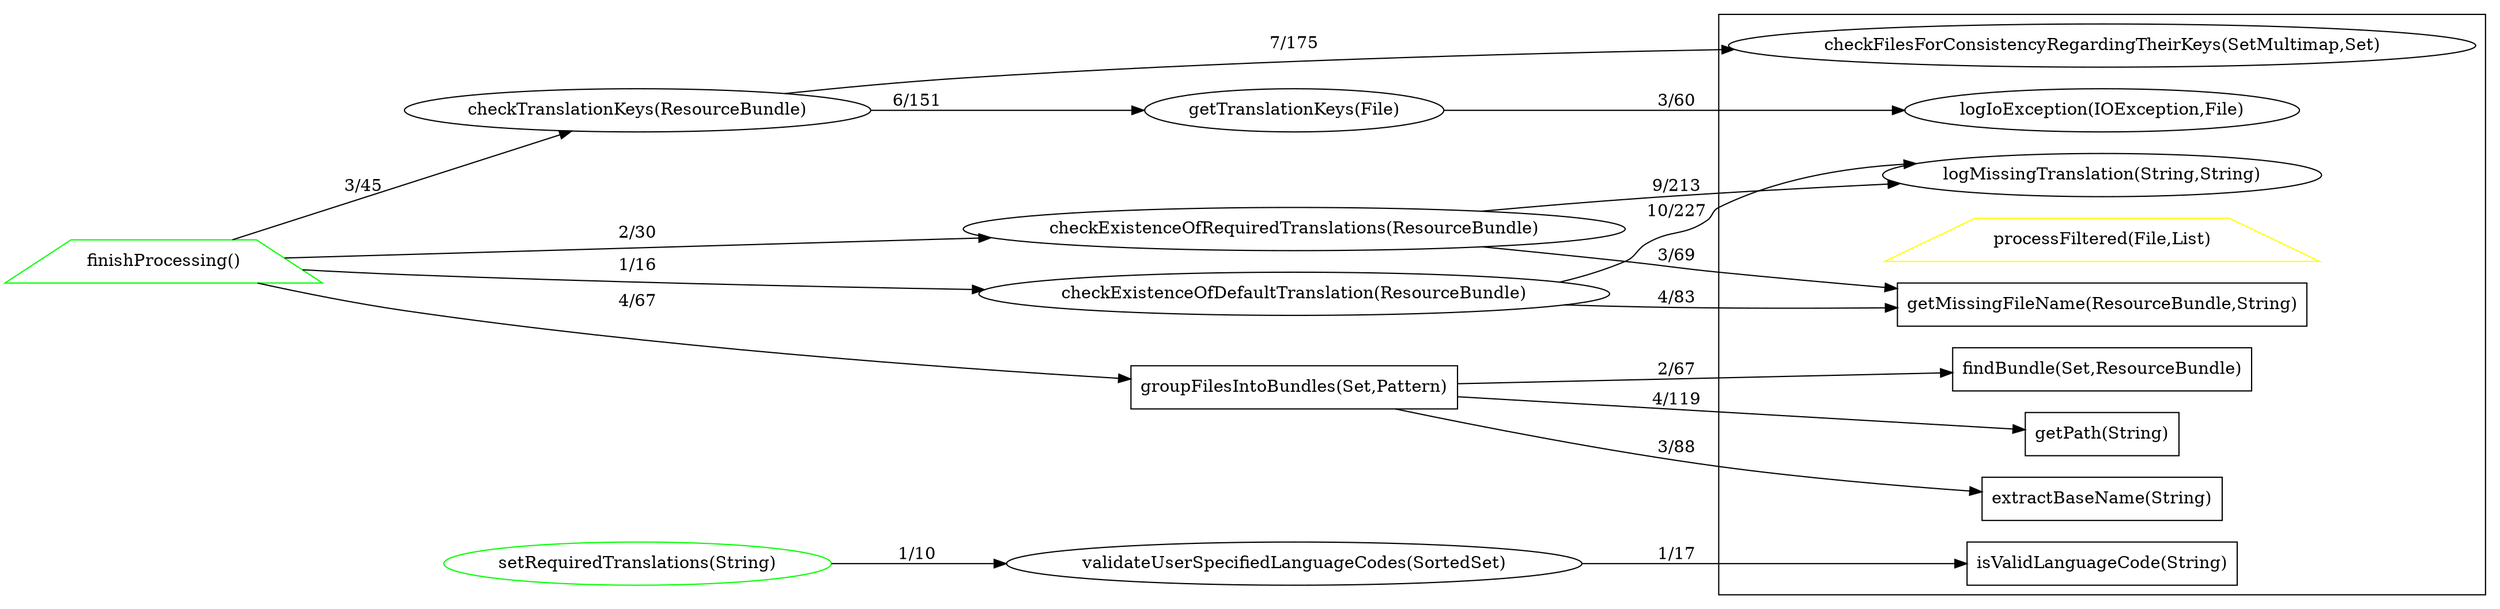digraph dependencies {
rankdir = "LR";
subgraph clustersimple {
"findBundle(Set,ResourceBundle)" [ color="#000000ff" shape="polygon" ];
"logMissingTranslation(String,String)" [ color="#000000ff" ];
"logIoException(IOException,File)" [ color="#000000ff" ];
"processFiltered(File,List)" [ color="#ffff00ff" shape="trapezium" ];
"getPath(String)" [ color="#000000ff" shape="polygon" ];
"extractBaseName(String)" [ color="#000000ff" shape="polygon" ];
"isValidLanguageCode(String)" [ color="#000000ff" shape="polygon" ];
"checkFilesForConsistencyRegardingTheirKeys(SetMultimap,Set)" [ color="#000000ff" ];
"getMissingFileName(ResourceBundle,String)" [ color="#000000ff" shape="polygon" ];
}
"checkExistenceOfRequiredTranslations(ResourceBundle)" [ color="#000000ff" ];
"finishProcessing()" [ color="#00ff00ff" shape="trapezium" ];
"setRequiredTranslations(String)" [ color="#00ff00ff" ];
"checkTranslationKeys(ResourceBundle)" [ color="#000000ff" ];
"groupFilesIntoBundles(Set,Pattern)" [ color="#000000ff" shape="polygon" ];
"checkExistenceOfDefaultTranslation(ResourceBundle)" [ color="#000000ff" ];
"validateUserSpecifiedLanguageCodes(SortedSet)" [ color="#000000ff" ];
"getTranslationKeys(File)" [ color="#000000ff" ];
"checkExistenceOfRequiredTranslations(ResourceBundle)" -> "getMissingFileName(ResourceBundle,String)" [ label="3/69" ];
"checkExistenceOfRequiredTranslations(ResourceBundle)" -> "logMissingTranslation(String,String)" [ label="9/213" ];
"finishProcessing()" -> "groupFilesIntoBundles(Set,Pattern)" [ label="4/67" ];
"finishProcessing()" -> "checkExistenceOfDefaultTranslation(ResourceBundle)" [ label="1/16" ];
"finishProcessing()" -> "checkExistenceOfRequiredTranslations(ResourceBundle)" [ label="2/30" ];
"finishProcessing()" -> "checkTranslationKeys(ResourceBundle)" [ label="3/45" ];
"setRequiredTranslations(String)" -> "validateUserSpecifiedLanguageCodes(SortedSet)" [ label="1/10" ];
"checkTranslationKeys(ResourceBundle)" -> "getTranslationKeys(File)" [ label="6/151" ];
"checkTranslationKeys(ResourceBundle)" -> "checkFilesForConsistencyRegardingTheirKeys(SetMultimap,Set)" [ label="7/175" ];
"groupFilesIntoBundles(Set,Pattern)" -> "extractBaseName(String)" [ label="3/88" ];
"groupFilesIntoBundles(Set,Pattern)" -> "getPath(String)" [ label="4/119" ];
"groupFilesIntoBundles(Set,Pattern)" -> "findBundle(Set,ResourceBundle)" [ label="2/67" ];
"checkExistenceOfDefaultTranslation(ResourceBundle)" -> "getMissingFileName(ResourceBundle,String)" [ label="4/83" ];
"checkExistenceOfDefaultTranslation(ResourceBundle)" -> "logMissingTranslation(String,String)" [ label="10/227" ];
"validateUserSpecifiedLanguageCodes(SortedSet)" -> "isValidLanguageCode(String)" [ label="1/17" ];
"getTranslationKeys(File)" -> "logIoException(IOException,File)" [ label="3/60" ];
/*
Legend
Node border color:
    a) GREEN - public
    b) YELLOW - protected
    c) BLACK - private
    d) BLUE - default
Node shape:
    if static - rectangle
    otherwise if override - trapezium
    otherwise if overloaded - triangle
    otherwise ellipse

*/
}